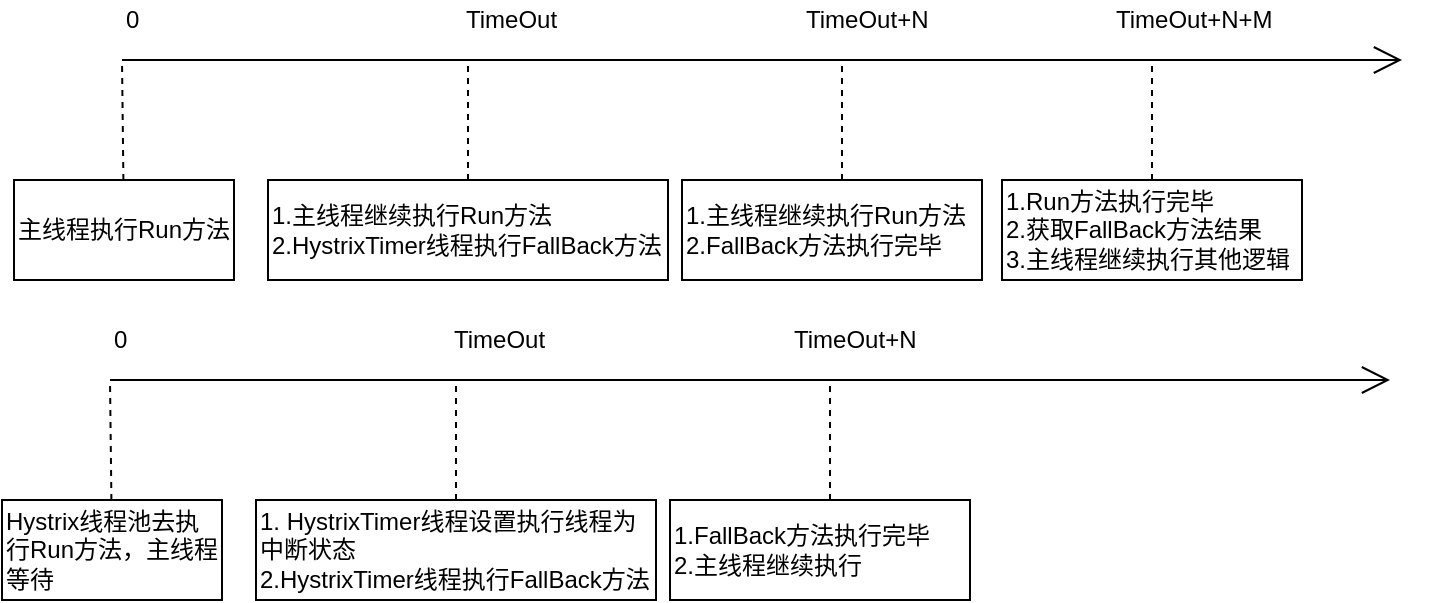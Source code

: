<mxfile version="14.8.2" type="github">
  <diagram id="umcQdf8n9Hy7CaAOuaSm" name="Page-1">
    <mxGraphModel dx="946" dy="536" grid="1" gridSize="10" guides="1" tooltips="1" connect="1" arrows="1" fold="1" page="1" pageScale="1" pageWidth="827" pageHeight="1169" math="0" shadow="0">
      <root>
        <mxCell id="0" />
        <mxCell id="1" parent="0" />
        <mxCell id="3qFSLNHa823Q9wV1_3MV-1" value="主线程执行Run方法" style="shape=rect;html=1;whiteSpace=wrap;align=left;" vertex="1" parent="1">
          <mxGeometry x="96" y="370" width="110" height="50" as="geometry" />
        </mxCell>
        <mxCell id="3qFSLNHa823Q9wV1_3MV-3" value="" style="edgeStyle=none;dashed=1;html=1;endArrow=none;align=left;" edge="1" source="3qFSLNHa823Q9wV1_3MV-1" parent="1">
          <mxGeometry relative="1" as="geometry">
            <mxPoint x="150" y="310" as="targetPoint" />
          </mxGeometry>
        </mxCell>
        <mxCell id="3qFSLNHa823Q9wV1_3MV-5" value="" style="edgeStyle=none;html=1;endArrow=open;verticalAlign=bottom;endSize=12;align=left;" edge="1" parent="1">
          <mxGeometry relative="1" as="geometry">
            <mxPoint x="150" y="310" as="sourcePoint" />
            <mxPoint x="790" y="310" as="targetPoint" />
          </mxGeometry>
        </mxCell>
        <mxCell id="3qFSLNHa823Q9wV1_3MV-14" value="1.主线程继续执行Run方法&lt;br&gt;2.HystrixTimer线程执行FallBack方法" style="shape=rect;html=1;whiteSpace=wrap;align=left;" vertex="1" parent="1">
          <mxGeometry x="223" y="370" width="200" height="50" as="geometry" />
        </mxCell>
        <mxCell id="3qFSLNHa823Q9wV1_3MV-15" value="" style="edgeStyle=none;dashed=1;html=1;endArrow=none;exitX=0.5;exitY=0;exitDx=0;exitDy=0;align=left;" edge="1" parent="1" source="3qFSLNHa823Q9wV1_3MV-14">
          <mxGeometry relative="1" as="geometry">
            <mxPoint x="323" y="310" as="targetPoint" />
            <mxPoint x="314.5" y="370" as="sourcePoint" />
          </mxGeometry>
        </mxCell>
        <mxCell id="3qFSLNHa823Q9wV1_3MV-16" value="1.主线程继续执行Run方法&lt;br&gt;2.FallBack方法执行完毕" style="shape=rect;html=1;whiteSpace=wrap;align=left;" vertex="1" parent="1">
          <mxGeometry x="430" y="370" width="150" height="50" as="geometry" />
        </mxCell>
        <mxCell id="3qFSLNHa823Q9wV1_3MV-17" value="" style="edgeStyle=none;dashed=1;html=1;endArrow=none;align=left;" edge="1" parent="1">
          <mxGeometry relative="1" as="geometry">
            <mxPoint x="510" y="310" as="targetPoint" />
            <mxPoint x="510" y="370" as="sourcePoint" />
          </mxGeometry>
        </mxCell>
        <mxCell id="3qFSLNHa823Q9wV1_3MV-18" value="1.Run方法执行完毕&lt;br&gt;2.获取FallBack方法结果&lt;br&gt;3.主线程继续执行其他逻辑" style="shape=rect;html=1;whiteSpace=wrap;align=left;" vertex="1" parent="1">
          <mxGeometry x="590" y="370" width="150" height="50" as="geometry" />
        </mxCell>
        <mxCell id="3qFSLNHa823Q9wV1_3MV-19" value="" style="edgeStyle=none;dashed=1;html=1;endArrow=none;exitX=0.5;exitY=0;exitDx=0;exitDy=0;align=left;" edge="1" parent="1" source="3qFSLNHa823Q9wV1_3MV-18">
          <mxGeometry relative="1" as="geometry">
            <mxPoint x="665" y="310" as="targetPoint" />
            <mxPoint x="660" y="370" as="sourcePoint" />
          </mxGeometry>
        </mxCell>
        <mxCell id="3qFSLNHa823Q9wV1_3MV-20" value="0" style="text;html=1;strokeColor=none;fillColor=none;align=left;verticalAlign=middle;whiteSpace=wrap;rounded=0;" vertex="1" parent="1">
          <mxGeometry x="150" y="280" width="40" height="20" as="geometry" />
        </mxCell>
        <mxCell id="3qFSLNHa823Q9wV1_3MV-21" value="TimeOut" style="text;html=1;strokeColor=none;fillColor=none;align=left;verticalAlign=middle;whiteSpace=wrap;rounded=0;" vertex="1" parent="1">
          <mxGeometry x="320" y="280" width="40" height="20" as="geometry" />
        </mxCell>
        <mxCell id="3qFSLNHa823Q9wV1_3MV-22" value="TimeOut+N" style="text;html=1;strokeColor=none;fillColor=none;align=left;verticalAlign=middle;whiteSpace=wrap;rounded=0;" vertex="1" parent="1">
          <mxGeometry x="490" y="280" width="40" height="20" as="geometry" />
        </mxCell>
        <mxCell id="3qFSLNHa823Q9wV1_3MV-23" value="TimeOut+N+M" style="text;html=1;strokeColor=none;fillColor=none;align=left;verticalAlign=middle;whiteSpace=wrap;rounded=0;" vertex="1" parent="1">
          <mxGeometry x="645" y="280" width="40" height="20" as="geometry" />
        </mxCell>
        <mxCell id="3qFSLNHa823Q9wV1_3MV-24" value="Hystrix线程池去执行Run方法，主线程等待" style="shape=rect;html=1;whiteSpace=wrap;align=left;" vertex="1" parent="1">
          <mxGeometry x="90" y="530" width="110" height="50" as="geometry" />
        </mxCell>
        <mxCell id="3qFSLNHa823Q9wV1_3MV-25" value="" style="edgeStyle=none;dashed=1;html=1;endArrow=none;align=left;" edge="1" parent="1" source="3qFSLNHa823Q9wV1_3MV-24">
          <mxGeometry relative="1" as="geometry">
            <mxPoint x="144" y="470" as="targetPoint" />
          </mxGeometry>
        </mxCell>
        <mxCell id="3qFSLNHa823Q9wV1_3MV-26" value="" style="edgeStyle=none;html=1;endArrow=open;verticalAlign=bottom;endSize=12;align=left;" edge="1" parent="1">
          <mxGeometry relative="1" as="geometry">
            <mxPoint x="144" y="470" as="sourcePoint" />
            <mxPoint x="784" y="470" as="targetPoint" />
          </mxGeometry>
        </mxCell>
        <mxCell id="3qFSLNHa823Q9wV1_3MV-27" value="1.&amp;nbsp;HystrixTimer线程设置执行线程为中断状态&lt;br&gt;2.HystrixTimer线程执行FallBack方法" style="shape=rect;html=1;whiteSpace=wrap;align=left;" vertex="1" parent="1">
          <mxGeometry x="217" y="530" width="200" height="50" as="geometry" />
        </mxCell>
        <mxCell id="3qFSLNHa823Q9wV1_3MV-28" value="" style="edgeStyle=none;dashed=1;html=1;endArrow=none;exitX=0.5;exitY=0;exitDx=0;exitDy=0;align=left;" edge="1" parent="1" source="3qFSLNHa823Q9wV1_3MV-27">
          <mxGeometry relative="1" as="geometry">
            <mxPoint x="317" y="470" as="targetPoint" />
            <mxPoint x="308.5" y="530" as="sourcePoint" />
          </mxGeometry>
        </mxCell>
        <mxCell id="3qFSLNHa823Q9wV1_3MV-29" value="1.FallBack方法执行完毕&lt;br&gt;2.主线程继续执行" style="shape=rect;html=1;whiteSpace=wrap;align=left;" vertex="1" parent="1">
          <mxGeometry x="424" y="530" width="150" height="50" as="geometry" />
        </mxCell>
        <mxCell id="3qFSLNHa823Q9wV1_3MV-30" value="" style="edgeStyle=none;dashed=1;html=1;endArrow=none;align=left;" edge="1" parent="1">
          <mxGeometry relative="1" as="geometry">
            <mxPoint x="504" y="470" as="targetPoint" />
            <mxPoint x="504" y="530" as="sourcePoint" />
          </mxGeometry>
        </mxCell>
        <mxCell id="3qFSLNHa823Q9wV1_3MV-33" value="0" style="text;html=1;strokeColor=none;fillColor=none;align=left;verticalAlign=middle;whiteSpace=wrap;rounded=0;" vertex="1" parent="1">
          <mxGeometry x="144" y="440" width="40" height="20" as="geometry" />
        </mxCell>
        <mxCell id="3qFSLNHa823Q9wV1_3MV-34" value="TimeOut" style="text;html=1;strokeColor=none;fillColor=none;align=left;verticalAlign=middle;whiteSpace=wrap;rounded=0;" vertex="1" parent="1">
          <mxGeometry x="314" y="440" width="40" height="20" as="geometry" />
        </mxCell>
        <mxCell id="3qFSLNHa823Q9wV1_3MV-35" value="TimeOut+N" style="text;html=1;strokeColor=none;fillColor=none;align=left;verticalAlign=middle;whiteSpace=wrap;rounded=0;" vertex="1" parent="1">
          <mxGeometry x="484" y="440" width="40" height="20" as="geometry" />
        </mxCell>
      </root>
    </mxGraphModel>
  </diagram>
</mxfile>
